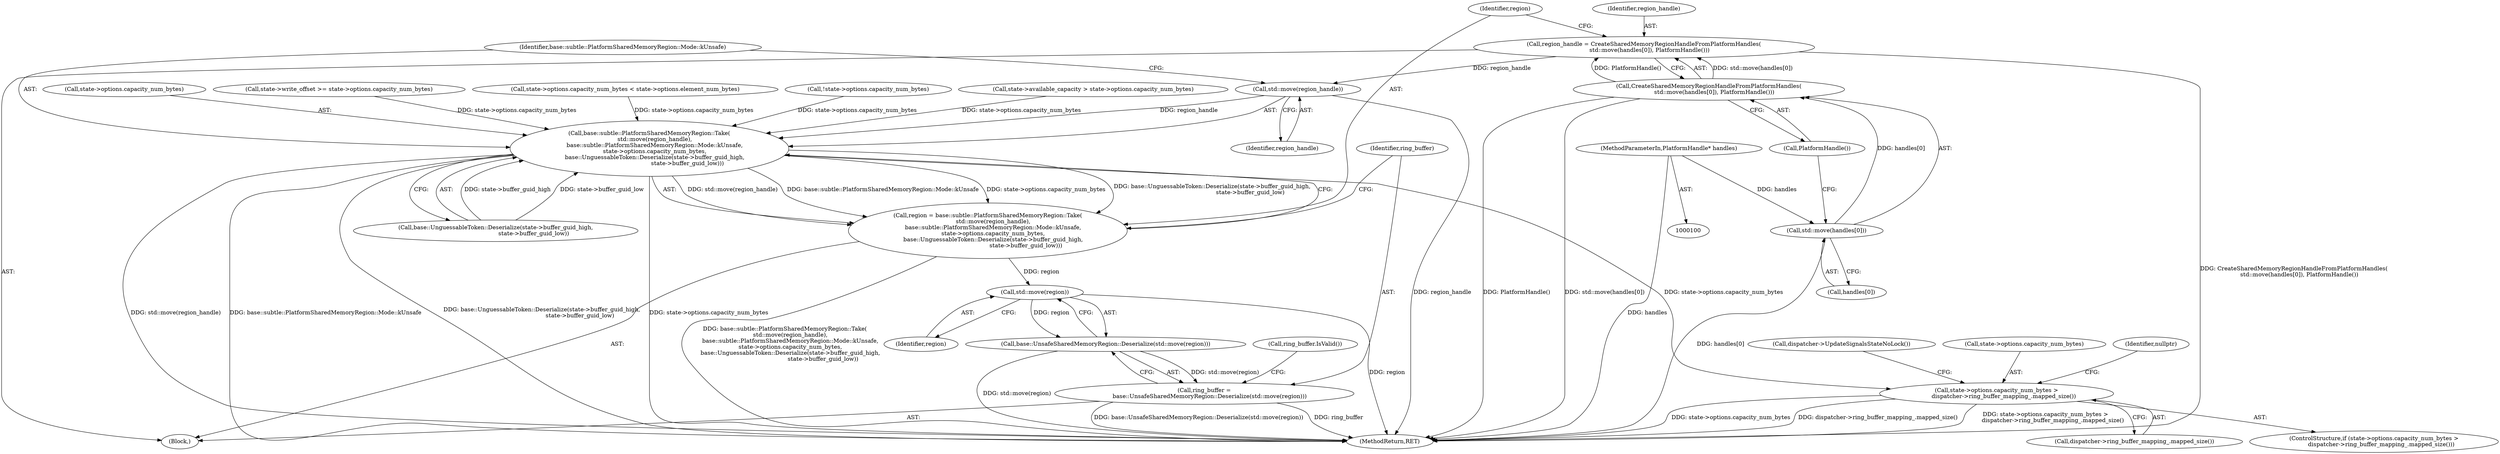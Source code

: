 digraph "0_Chrome_66e24a8793615bd9d5c238b1745b093090e1f72d_0@API" {
"1000208" [label="(Call,std::move(region_handle))"];
"1000196" [label="(Call,region_handle = CreateSharedMemoryRegionHandleFromPlatformHandles(\n      std::move(handles[0]), PlatformHandle()))"];
"1000198" [label="(Call,CreateSharedMemoryRegionHandleFromPlatformHandles(\n      std::move(handles[0]), PlatformHandle()))"];
"1000199" [label="(Call,std::move(handles[0]))"];
"1000105" [label="(MethodParameterIn,PlatformHandle* handles)"];
"1000207" [label="(Call,base::subtle::PlatformSharedMemoryRegion::Take(\n      std::move(region_handle),\n      base::subtle::PlatformSharedMemoryRegion::Mode::kUnsafe,\n      state->options.capacity_num_bytes,\n      base::UnguessableToken::Deserialize(state->buffer_guid_high,\n                                          state->buffer_guid_low)))"];
"1000205" [label="(Call,region = base::subtle::PlatformSharedMemoryRegion::Take(\n      std::move(region_handle),\n      base::subtle::PlatformSharedMemoryRegion::Mode::kUnsafe,\n      state->options.capacity_num_bytes,\n      base::UnguessableToken::Deserialize(state->buffer_guid_high,\n                                          state->buffer_guid_low)))"];
"1000227" [label="(Call,std::move(region))"];
"1000226" [label="(Call,base::UnsafeSharedMemoryRegion::Deserialize(std::move(region)))"];
"1000224" [label="(Call,ring_buffer =\n      base::UnsafeSharedMemoryRegion::Deserialize(std::move(region)))"];
"1000275" [label="(Call,state->options.capacity_num_bytes >\n        dispatcher->ring_buffer_mapping_.mapped_size())"];
"1000199" [label="(Call,std::move(handles[0]))"];
"1000274" [label="(ControlStructure,if (state->options.capacity_num_bytes >\n        dispatcher->ring_buffer_mapping_.mapped_size()))"];
"1000211" [label="(Call,state->options.capacity_num_bytes)"];
"1000200" [label="(Call,handles[0])"];
"1000158" [label="(Call,state->write_offset >= state->options.capacity_num_bytes)"];
"1000207" [label="(Call,base::subtle::PlatformSharedMemoryRegion::Take(\n      std::move(region_handle),\n      base::subtle::PlatformSharedMemoryRegion::Mode::kUnsafe,\n      state->options.capacity_num_bytes,\n      base::UnguessableToken::Deserialize(state->buffer_guid_high,\n                                          state->buffer_guid_low)))"];
"1000216" [label="(Call,base::UnguessableToken::Deserialize(state->buffer_guid_high,\n                                          state->buffer_guid_low))"];
"1000208" [label="(Call,std::move(region_handle))"];
"1000203" [label="(Call,PlatformHandle())"];
"1000105" [label="(MethodParameterIn,PlatformHandle* handles)"];
"1000132" [label="(Call,!state->options.capacity_num_bytes)"];
"1000288" [label="(MethodReturn,RET)"];
"1000167" [label="(Call,state->available_capacity > state->options.capacity_num_bytes)"];
"1000224" [label="(Call,ring_buffer =\n      base::UnsafeSharedMemoryRegion::Deserialize(std::move(region)))"];
"1000281" [label="(Call,dispatcher->ring_buffer_mapping_.mapped_size())"];
"1000210" [label="(Identifier,base::subtle::PlatformSharedMemoryRegion::Mode::kUnsafe)"];
"1000276" [label="(Call,state->options.capacity_num_bytes)"];
"1000206" [label="(Identifier,region)"];
"1000226" [label="(Call,base::UnsafeSharedMemoryRegion::Deserialize(std::move(region)))"];
"1000198" [label="(Call,CreateSharedMemoryRegionHandleFromPlatformHandles(\n      std::move(handles[0]), PlatformHandle()))"];
"1000284" [label="(Identifier,nullptr)"];
"1000209" [label="(Identifier,region_handle)"];
"1000228" [label="(Identifier,region)"];
"1000107" [label="(Block,)"];
"1000196" [label="(Call,region_handle = CreateSharedMemoryRegionHandleFromPlatformHandles(\n      std::move(handles[0]), PlatformHandle()))"];
"1000227" [label="(Call,std::move(region))"];
"1000275" [label="(Call,state->options.capacity_num_bytes >\n        dispatcher->ring_buffer_mapping_.mapped_size())"];
"1000231" [label="(Call,ring_buffer.IsValid())"];
"1000225" [label="(Identifier,ring_buffer)"];
"1000285" [label="(Call,dispatcher->UpdateSignalsStateNoLock())"];
"1000205" [label="(Call,region = base::subtle::PlatformSharedMemoryRegion::Take(\n      std::move(region_handle),\n      base::subtle::PlatformSharedMemoryRegion::Mode::kUnsafe,\n      state->options.capacity_num_bytes,\n      base::UnguessableToken::Deserialize(state->buffer_guid_high,\n                                          state->buffer_guid_low)))"];
"1000197" [label="(Identifier,region_handle)"];
"1000146" [label="(Call,state->options.capacity_num_bytes < state->options.element_num_bytes)"];
"1000208" -> "1000207"  [label="AST: "];
"1000208" -> "1000209"  [label="CFG: "];
"1000209" -> "1000208"  [label="AST: "];
"1000210" -> "1000208"  [label="CFG: "];
"1000208" -> "1000288"  [label="DDG: region_handle"];
"1000208" -> "1000207"  [label="DDG: region_handle"];
"1000196" -> "1000208"  [label="DDG: region_handle"];
"1000196" -> "1000107"  [label="AST: "];
"1000196" -> "1000198"  [label="CFG: "];
"1000197" -> "1000196"  [label="AST: "];
"1000198" -> "1000196"  [label="AST: "];
"1000206" -> "1000196"  [label="CFG: "];
"1000196" -> "1000288"  [label="DDG: CreateSharedMemoryRegionHandleFromPlatformHandles(\n      std::move(handles[0]), PlatformHandle())"];
"1000198" -> "1000196"  [label="DDG: std::move(handles[0])"];
"1000198" -> "1000196"  [label="DDG: PlatformHandle()"];
"1000198" -> "1000203"  [label="CFG: "];
"1000199" -> "1000198"  [label="AST: "];
"1000203" -> "1000198"  [label="AST: "];
"1000198" -> "1000288"  [label="DDG: std::move(handles[0])"];
"1000198" -> "1000288"  [label="DDG: PlatformHandle()"];
"1000199" -> "1000198"  [label="DDG: handles[0]"];
"1000199" -> "1000200"  [label="CFG: "];
"1000200" -> "1000199"  [label="AST: "];
"1000203" -> "1000199"  [label="CFG: "];
"1000199" -> "1000288"  [label="DDG: handles[0]"];
"1000105" -> "1000199"  [label="DDG: handles"];
"1000105" -> "1000100"  [label="AST: "];
"1000105" -> "1000288"  [label="DDG: handles"];
"1000207" -> "1000205"  [label="AST: "];
"1000207" -> "1000216"  [label="CFG: "];
"1000210" -> "1000207"  [label="AST: "];
"1000211" -> "1000207"  [label="AST: "];
"1000216" -> "1000207"  [label="AST: "];
"1000205" -> "1000207"  [label="CFG: "];
"1000207" -> "1000288"  [label="DDG: std::move(region_handle)"];
"1000207" -> "1000288"  [label="DDG: base::subtle::PlatformSharedMemoryRegion::Mode::kUnsafe"];
"1000207" -> "1000288"  [label="DDG: base::UnguessableToken::Deserialize(state->buffer_guid_high,\n                                          state->buffer_guid_low)"];
"1000207" -> "1000288"  [label="DDG: state->options.capacity_num_bytes"];
"1000207" -> "1000205"  [label="DDG: std::move(region_handle)"];
"1000207" -> "1000205"  [label="DDG: base::subtle::PlatformSharedMemoryRegion::Mode::kUnsafe"];
"1000207" -> "1000205"  [label="DDG: state->options.capacity_num_bytes"];
"1000207" -> "1000205"  [label="DDG: base::UnguessableToken::Deserialize(state->buffer_guid_high,\n                                          state->buffer_guid_low)"];
"1000132" -> "1000207"  [label="DDG: state->options.capacity_num_bytes"];
"1000167" -> "1000207"  [label="DDG: state->options.capacity_num_bytes"];
"1000158" -> "1000207"  [label="DDG: state->options.capacity_num_bytes"];
"1000146" -> "1000207"  [label="DDG: state->options.capacity_num_bytes"];
"1000216" -> "1000207"  [label="DDG: state->buffer_guid_high"];
"1000216" -> "1000207"  [label="DDG: state->buffer_guid_low"];
"1000207" -> "1000275"  [label="DDG: state->options.capacity_num_bytes"];
"1000205" -> "1000107"  [label="AST: "];
"1000206" -> "1000205"  [label="AST: "];
"1000225" -> "1000205"  [label="CFG: "];
"1000205" -> "1000288"  [label="DDG: base::subtle::PlatformSharedMemoryRegion::Take(\n      std::move(region_handle),\n      base::subtle::PlatformSharedMemoryRegion::Mode::kUnsafe,\n      state->options.capacity_num_bytes,\n      base::UnguessableToken::Deserialize(state->buffer_guid_high,\n                                          state->buffer_guid_low))"];
"1000205" -> "1000227"  [label="DDG: region"];
"1000227" -> "1000226"  [label="AST: "];
"1000227" -> "1000228"  [label="CFG: "];
"1000228" -> "1000227"  [label="AST: "];
"1000226" -> "1000227"  [label="CFG: "];
"1000227" -> "1000288"  [label="DDG: region"];
"1000227" -> "1000226"  [label="DDG: region"];
"1000226" -> "1000224"  [label="AST: "];
"1000224" -> "1000226"  [label="CFG: "];
"1000226" -> "1000288"  [label="DDG: std::move(region)"];
"1000226" -> "1000224"  [label="DDG: std::move(region)"];
"1000224" -> "1000107"  [label="AST: "];
"1000225" -> "1000224"  [label="AST: "];
"1000231" -> "1000224"  [label="CFG: "];
"1000224" -> "1000288"  [label="DDG: ring_buffer"];
"1000224" -> "1000288"  [label="DDG: base::UnsafeSharedMemoryRegion::Deserialize(std::move(region))"];
"1000275" -> "1000274"  [label="AST: "];
"1000275" -> "1000281"  [label="CFG: "];
"1000276" -> "1000275"  [label="AST: "];
"1000281" -> "1000275"  [label="AST: "];
"1000284" -> "1000275"  [label="CFG: "];
"1000285" -> "1000275"  [label="CFG: "];
"1000275" -> "1000288"  [label="DDG: state->options.capacity_num_bytes >\n        dispatcher->ring_buffer_mapping_.mapped_size()"];
"1000275" -> "1000288"  [label="DDG: state->options.capacity_num_bytes"];
"1000275" -> "1000288"  [label="DDG: dispatcher->ring_buffer_mapping_.mapped_size()"];
}
